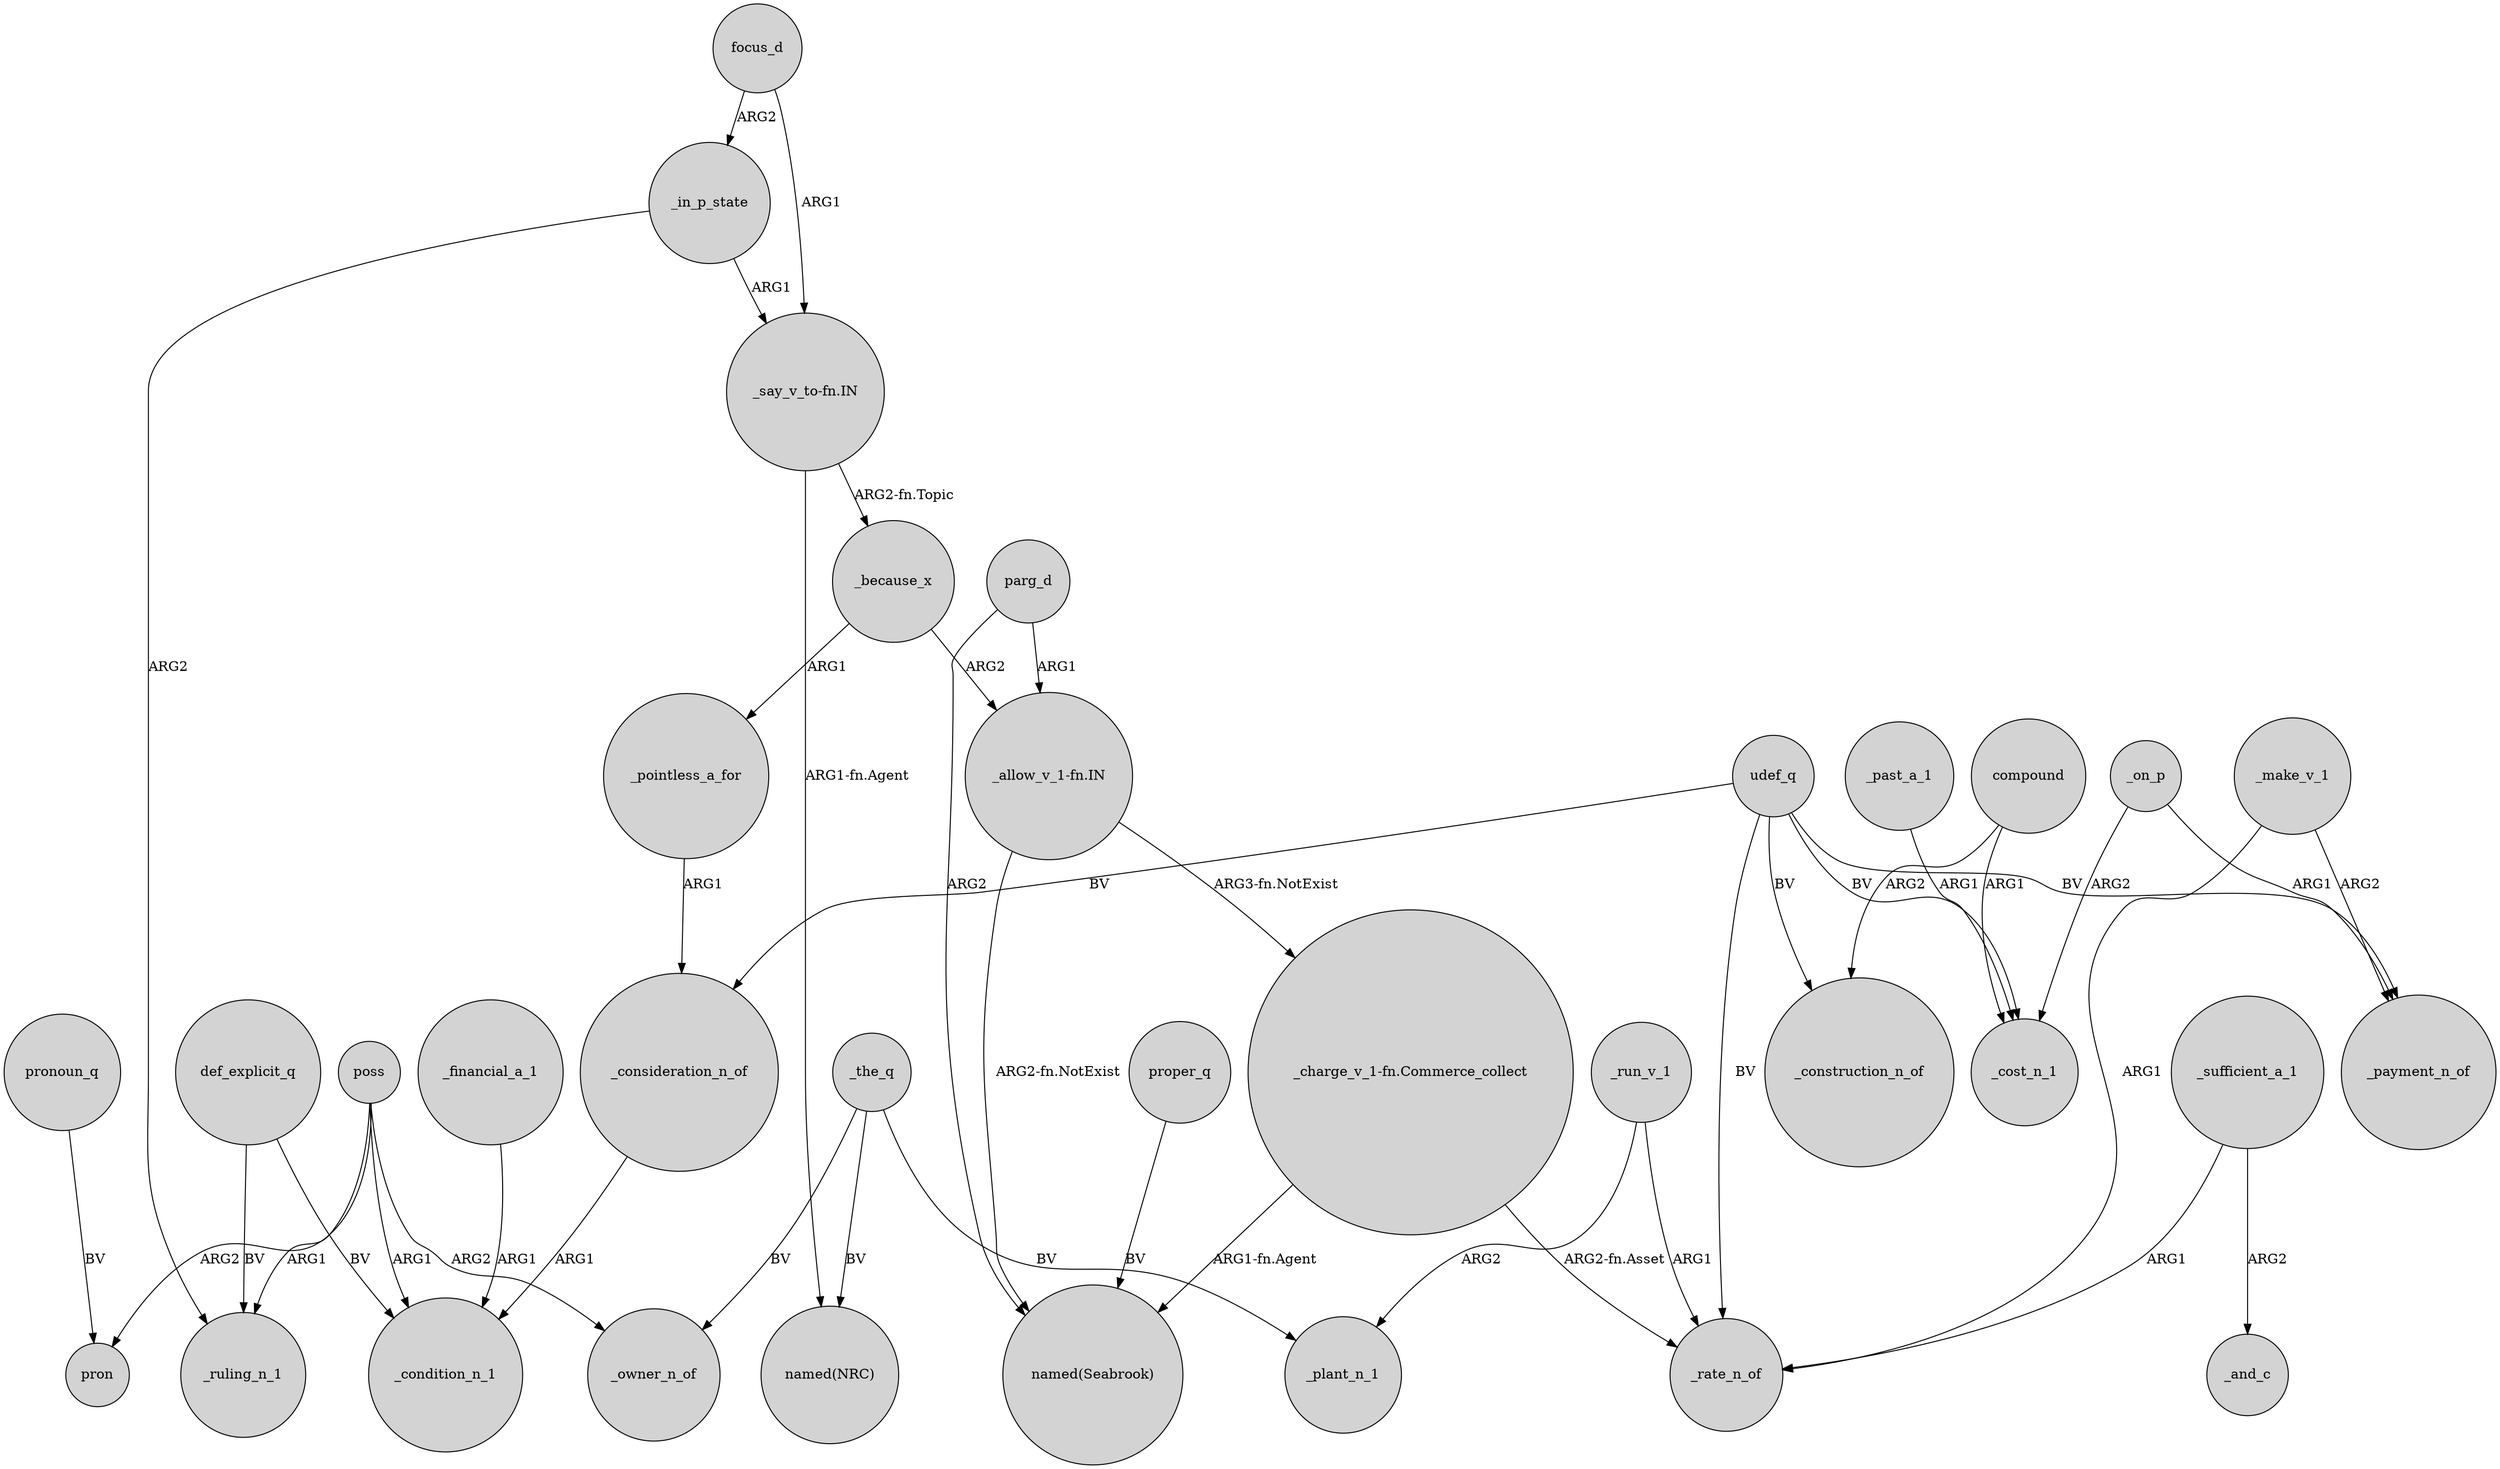 digraph {
	node [shape=circle style=filled]
	udef_q -> _consideration_n_of [label=BV]
	poss -> pron [label=ARG2]
	_the_q -> _plant_n_1 [label=BV]
	poss -> _ruling_n_1 [label=ARG1]
	focus_d -> _in_p_state [label=ARG2]
	def_explicit_q -> _condition_n_1 [label=BV]
	_run_v_1 -> _rate_n_of [label=ARG1]
	_because_x -> "_allow_v_1-fn.IN" [label=ARG2]
	_consideration_n_of -> _condition_n_1 [label=ARG1]
	_make_v_1 -> _rate_n_of [label=ARG1]
	udef_q -> _rate_n_of [label=BV]
	udef_q -> _cost_n_1 [label=BV]
	_make_v_1 -> _payment_n_of [label=ARG2]
	proper_q -> "named(Seabrook)" [label=BV]
	"_allow_v_1-fn.IN" -> "_charge_v_1-fn.Commerce_collect" [label="ARG3-fn.NotExist"]
	_on_p -> _cost_n_1 [label=ARG2]
	"_say_v_to-fn.IN" -> _because_x [label="ARG2-fn.Topic"]
	udef_q -> _payment_n_of [label=BV]
	_sufficient_a_1 -> _rate_n_of [label=ARG1]
	parg_d -> "named(Seabrook)" [label=ARG2]
	pronoun_q -> pron [label=BV]
	_sufficient_a_1 -> _and_c [label=ARG2]
	_past_a_1 -> _cost_n_1 [label=ARG1]
	"_say_v_to-fn.IN" -> "named(NRC)" [label="ARG1-fn.Agent"]
	poss -> _owner_n_of [label=ARG2]
	"_charge_v_1-fn.Commerce_collect" -> "named(Seabrook)" [label="ARG1-fn.Agent"]
	_run_v_1 -> _plant_n_1 [label=ARG2]
	_the_q -> _owner_n_of [label=BV]
	"_allow_v_1-fn.IN" -> "named(Seabrook)" [label="ARG2-fn.NotExist"]
	compound -> _cost_n_1 [label=ARG1]
	poss -> _condition_n_1 [label=ARG1]
	_pointless_a_for -> _consideration_n_of [label=ARG1]
	_financial_a_1 -> _condition_n_1 [label=ARG1]
	_on_p -> _payment_n_of [label=ARG1]
	"_charge_v_1-fn.Commerce_collect" -> _rate_n_of [label="ARG2-fn.Asset"]
	compound -> _construction_n_of [label=ARG2]
	udef_q -> _construction_n_of [label=BV]
	parg_d -> "_allow_v_1-fn.IN" [label=ARG1]
	_because_x -> _pointless_a_for [label=ARG1]
	_the_q -> "named(NRC)" [label=BV]
	_in_p_state -> _ruling_n_1 [label=ARG2]
	_in_p_state -> "_say_v_to-fn.IN" [label=ARG1]
	focus_d -> "_say_v_to-fn.IN" [label=ARG1]
	def_explicit_q -> _ruling_n_1 [label=BV]
}
